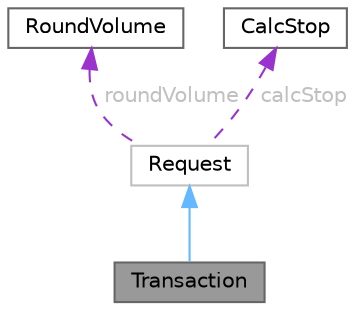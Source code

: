 digraph "Transaction"
{
 // LATEX_PDF_SIZE
  bgcolor="transparent";
  edge [fontname=Helvetica,fontsize=10,labelfontname=Helvetica,labelfontsize=10];
  node [fontname=Helvetica,fontsize=10,shape=box,height=0.2,width=0.4];
  Node1 [id="Node000001",label="Transaction",height=0.2,width=0.4,color="gray40", fillcolor="grey60", style="filled", fontcolor="black",tooltip=" "];
  Node2 -> Node1 [id="edge1_Node000001_Node000002",dir="back",color="steelblue1",style="solid",tooltip=" "];
  Node2 [id="Node000002",label="Request",height=0.2,width=0.4,color="grey75", fillcolor="white", style="filled",URL="$class_request.html",tooltip=" "];
  Node3 -> Node2 [id="edge2_Node000002_Node000003",dir="back",color="darkorchid3",style="dashed",tooltip=" ",label=" roundVolume",fontcolor="grey" ];
  Node3 [id="Node000003",label="RoundVolume",height=0.2,width=0.4,color="gray40", fillcolor="white", style="filled",URL="$class_round_volume.html",tooltip="Class to round volumes to the nearest step size."];
  Node4 -> Node2 [id="edge3_Node000002_Node000004",dir="back",color="darkorchid3",style="dashed",tooltip=" ",label=" calcStop",fontcolor="grey" ];
  Node4 [id="Node000004",label="CalcStop",height=0.2,width=0.4,color="gray40", fillcolor="white", style="filled",URL="$class_calc_stop.html",tooltip="Class to calculate stop loss and take profit prices."];
}
